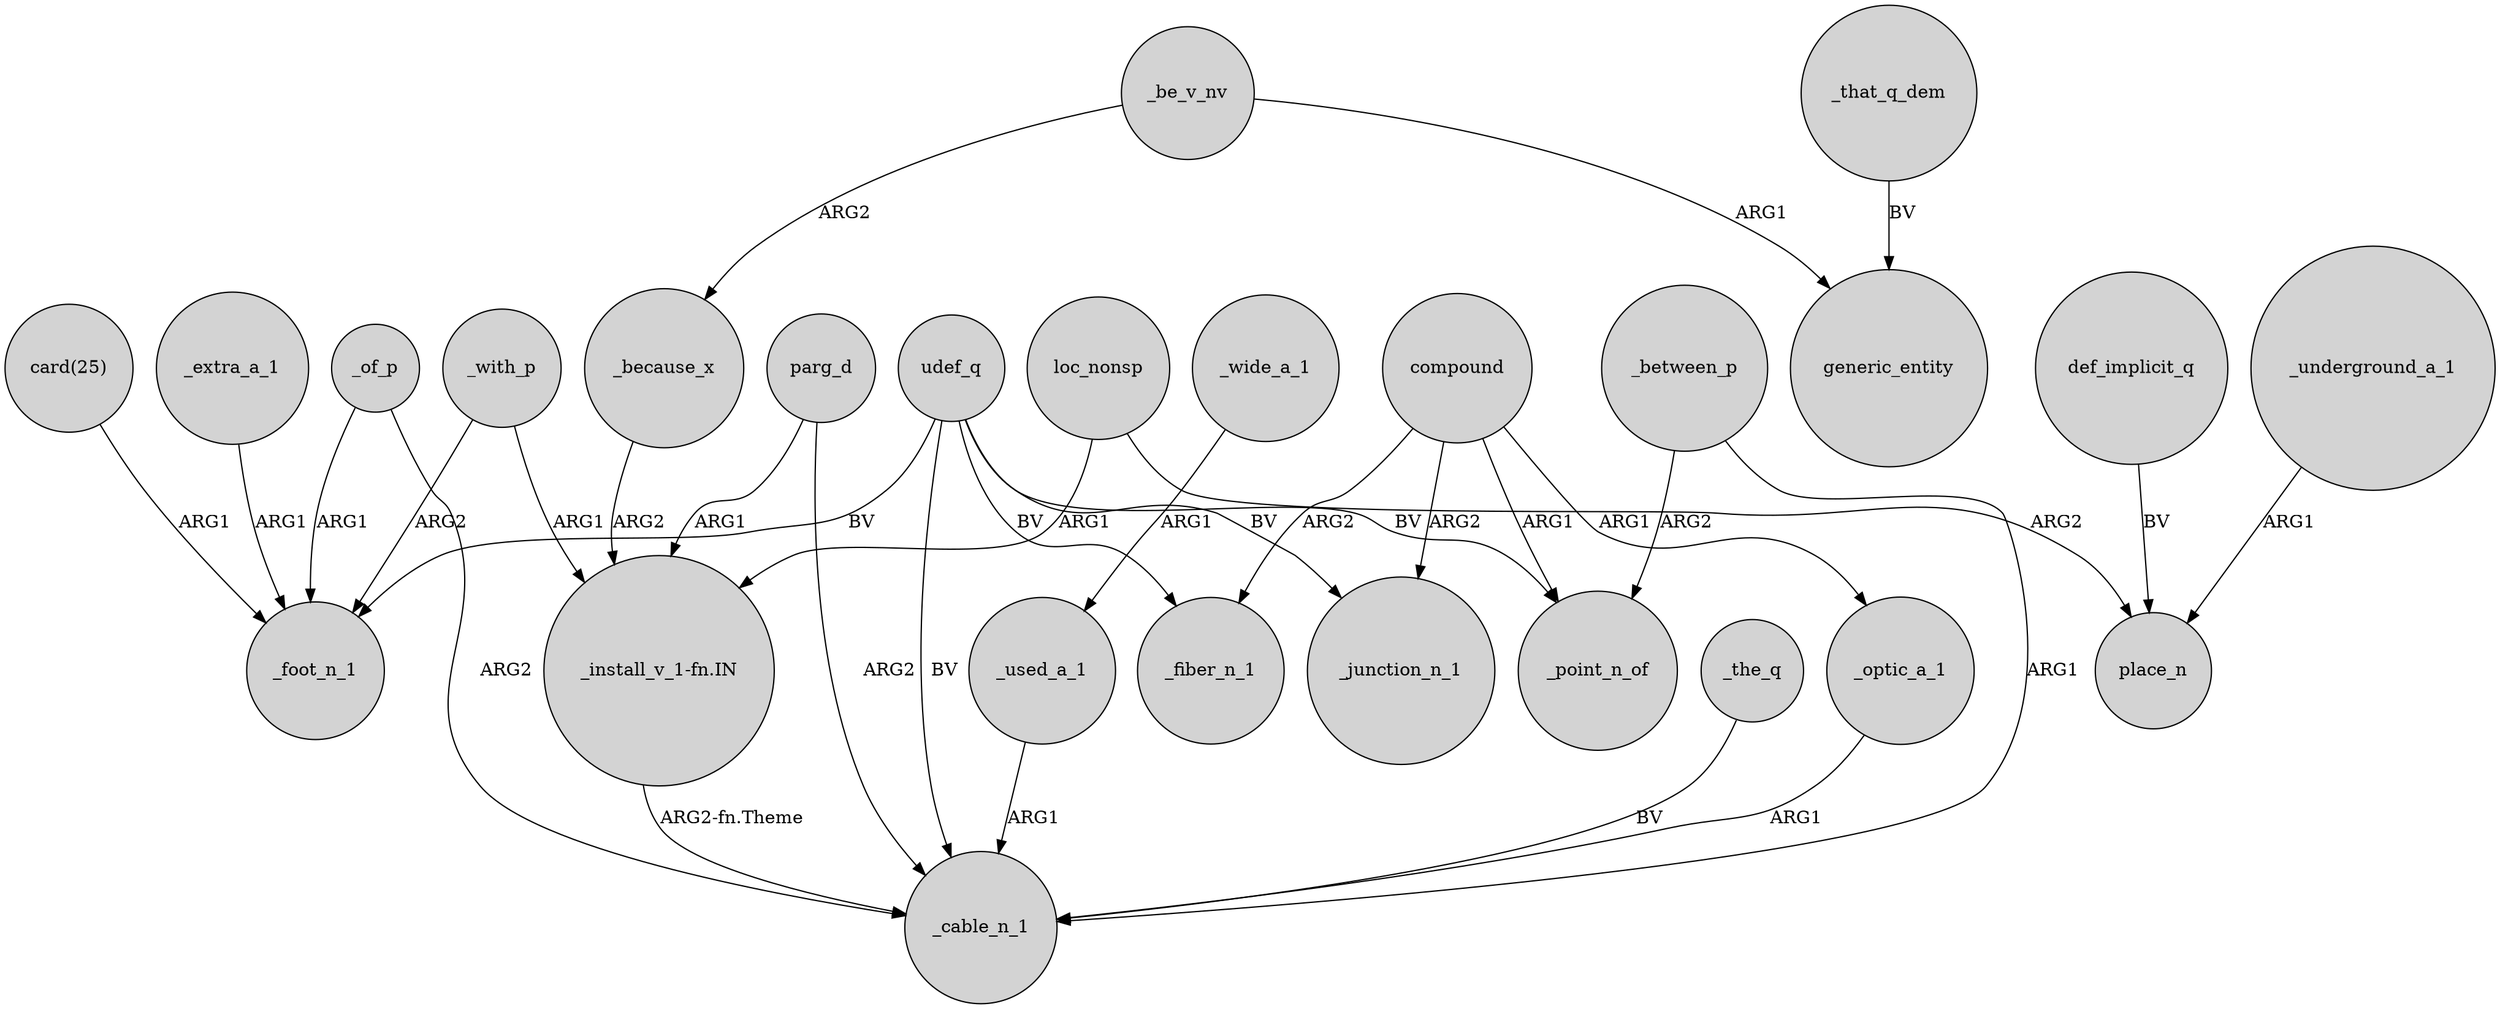 digraph {
	node [shape=circle style=filled]
	_with_p -> _foot_n_1 [label=ARG2]
	parg_d -> "_install_v_1-fn.IN" [label=ARG1]
	_that_q_dem -> generic_entity [label=BV]
	_because_x -> "_install_v_1-fn.IN" [label=ARG2]
	udef_q -> _fiber_n_1 [label=BV]
	def_implicit_q -> place_n [label=BV]
	_extra_a_1 -> _foot_n_1 [label=ARG1]
	_of_p -> _cable_n_1 [label=ARG2]
	_wide_a_1 -> _used_a_1 [label=ARG1]
	compound -> _optic_a_1 [label=ARG1]
	compound -> _point_n_of [label=ARG1]
	udef_q -> _foot_n_1 [label=BV]
	_be_v_nv -> _because_x [label=ARG2]
	udef_q -> _junction_n_1 [label=BV]
	parg_d -> _cable_n_1 [label=ARG2]
	_optic_a_1 -> _cable_n_1 [label=ARG1]
	"card(25)" -> _foot_n_1 [label=ARG1]
	udef_q -> _cable_n_1 [label=BV]
	_with_p -> "_install_v_1-fn.IN" [label=ARG1]
	loc_nonsp -> place_n [label=ARG2]
	_used_a_1 -> _cable_n_1 [label=ARG1]
	_underground_a_1 -> place_n [label=ARG1]
	_between_p -> _cable_n_1 [label=ARG1]
	compound -> _junction_n_1 [label=ARG2]
	_be_v_nv -> generic_entity [label=ARG1]
	loc_nonsp -> "_install_v_1-fn.IN" [label=ARG1]
	_of_p -> _foot_n_1 [label=ARG1]
	_between_p -> _point_n_of [label=ARG2]
	"_install_v_1-fn.IN" -> _cable_n_1 [label="ARG2-fn.Theme"]
	compound -> _fiber_n_1 [label=ARG2]
	udef_q -> _point_n_of [label=BV]
	_the_q -> _cable_n_1 [label=BV]
}
